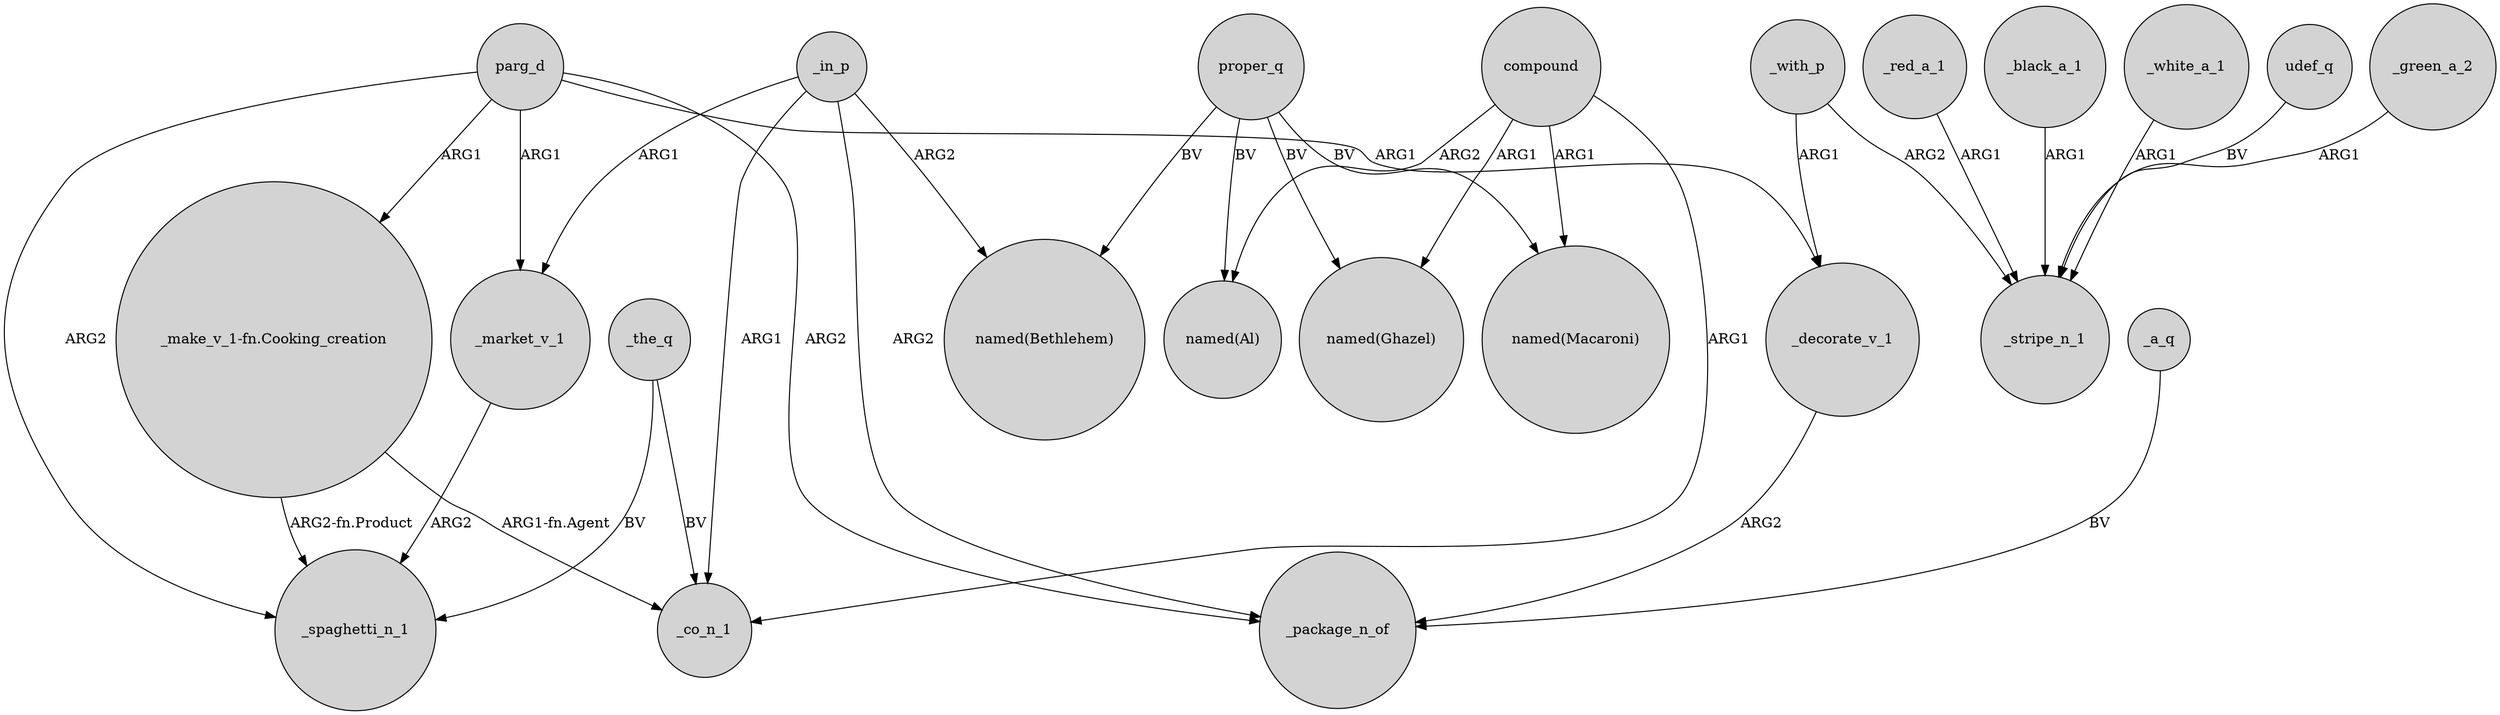 digraph {
	node [shape=circle style=filled]
	_in_p -> _package_n_of [label=ARG2]
	_in_p -> _market_v_1 [label=ARG1]
	_red_a_1 -> _stripe_n_1 [label=ARG1]
	parg_d -> _market_v_1 [label=ARG1]
	_in_p -> "named(Bethlehem)" [label=ARG2]
	"_make_v_1-fn.Cooking_creation" -> _spaghetti_n_1 [label="ARG2-fn.Product"]
	_with_p -> _decorate_v_1 [label=ARG1]
	_in_p -> _co_n_1 [label=ARG1]
	parg_d -> _decorate_v_1 [label=ARG1]
	_the_q -> _co_n_1 [label=BV]
	proper_q -> "named(Bethlehem)" [label=BV]
	proper_q -> "named(Al)" [label=BV]
	_black_a_1 -> _stripe_n_1 [label=ARG1]
	proper_q -> "named(Ghazel)" [label=BV]
	parg_d -> _package_n_of [label=ARG2]
	_market_v_1 -> _spaghetti_n_1 [label=ARG2]
	_white_a_1 -> _stripe_n_1 [label=ARG1]
	udef_q -> _stripe_n_1 [label=BV]
	compound -> "named(Al)" [label=ARG2]
	_the_q -> _spaghetti_n_1 [label=BV]
	compound -> "named(Ghazel)" [label=ARG1]
	"_make_v_1-fn.Cooking_creation" -> _co_n_1 [label="ARG1-fn.Agent"]
	parg_d -> _spaghetti_n_1 [label=ARG2]
	_a_q -> _package_n_of [label=BV]
	compound -> _co_n_1 [label=ARG1]
	compound -> "named(Macaroni)" [label=ARG1]
	_decorate_v_1 -> _package_n_of [label=ARG2]
	_green_a_2 -> _stripe_n_1 [label=ARG1]
	parg_d -> "_make_v_1-fn.Cooking_creation" [label=ARG1]
	proper_q -> "named(Macaroni)" [label=BV]
	_with_p -> _stripe_n_1 [label=ARG2]
}
